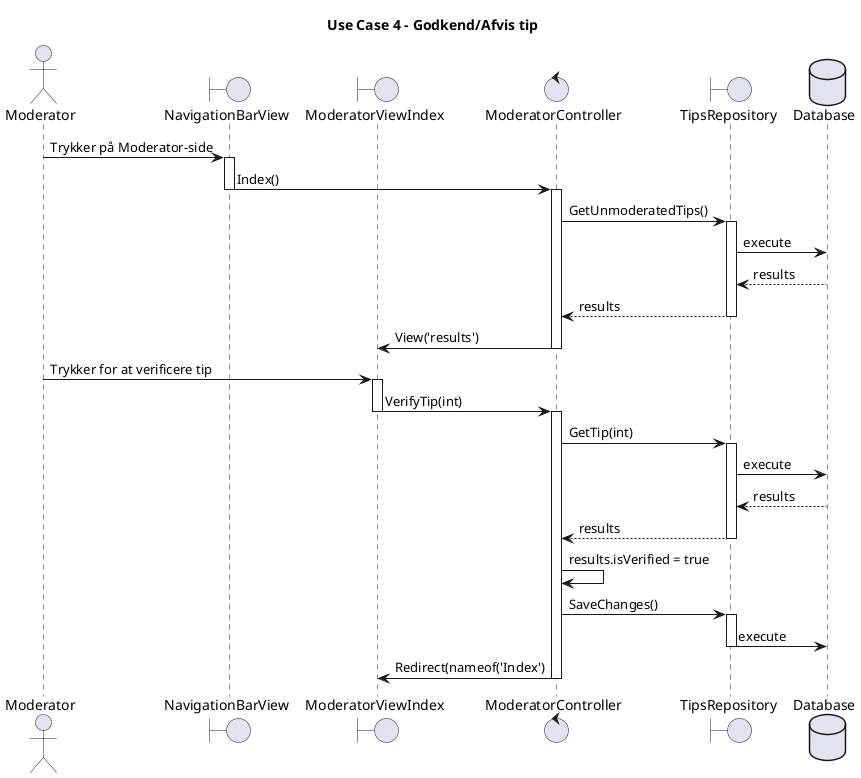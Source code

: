 @startuml

title Use Case 4 - Godkend/Afvis tip

actor       Moderator       as mod
boundary       NavigationBarView       as navbar
boundary       ModeratorViewIndex       as modindex
control       ModeratorController       as modcont
boundary       TipsRepository       as tipsrepo
database       Database       as db

mod -> navbar: Trykker på Moderator-side

Activate navbar
navbar -> modcont: Index()
Deactivate navbar

Activate modcont
modcont -> tipsrepo: GetUnmoderatedTips()

Activate tipsrepo
tipsrepo -> db: execute
db --> tipsrepo: results
tipsrepo --> modcont: results
Deactivate tipsrepo

modcont -> modindex: View('results')
Deactivate modcont

mod -> modindex: Trykker for at verificere tip

Activate modindex
modindex -> modcont: VerifyTip(int)
Deactivate modindex

Activate modcont
modcont -> tipsrepo: GetTip(int)

Activate tipsrepo
tipsrepo -> db: execute
db --> tipsrepo: results
tipsrepo --> modcont: results
Deactivate tipsrepo

modcont -> modcont: results.isVerified = true
modcont -> tipsrepo: SaveChanges()

Activate tipsrepo
tipsrepo -> db: execute
Deactivate tipsrepo

modcont -> modindex: Redirect(nameof('Index')
Deactivate modcont



@enduml